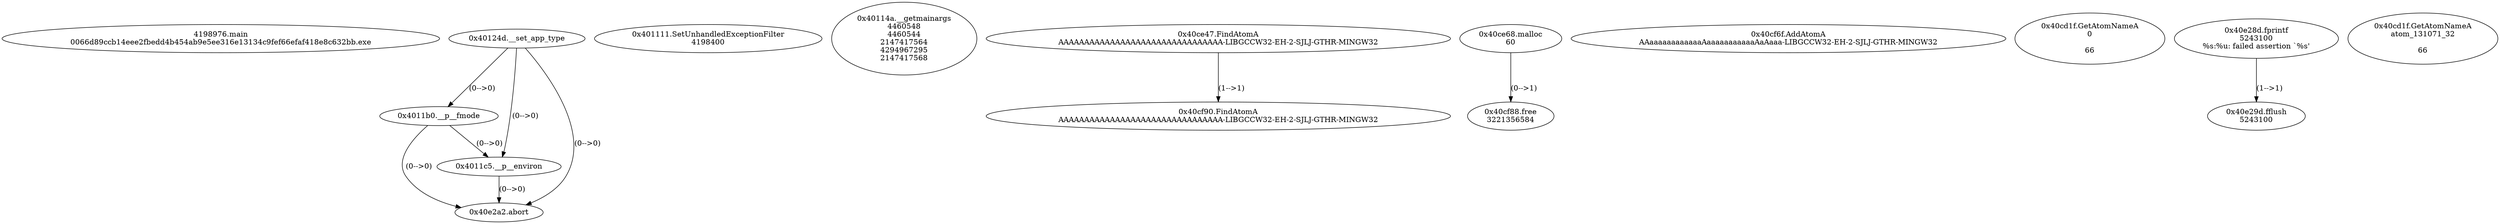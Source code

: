 // Global SCDG with merge call
digraph {
	0 [label="4198976.main
0066d89ccb14eee2fbedd4b454ab9e5ee316e13134c9fef66efaf418e8c632bb.exe"]
	1 [label="0x40124d.__set_app_type
"]
	2 [label="0x401111.SetUnhandledExceptionFilter
4198400"]
	3 [label="0x40114a.__getmainargs
4460548
4460544
2147417564
4294967295
2147417568"]
	4 [label="0x4011b0.__p__fmode
"]
	1 -> 4 [label="(0-->0)"]
	5 [label="0x4011c5.__p__environ
"]
	1 -> 5 [label="(0-->0)"]
	4 -> 5 [label="(0-->0)"]
	6 [label="0x40ce47.FindAtomA
AAAAAAAAAAAAAAAAAAAAAAAAAAAAAAAA-LIBGCCW32-EH-2-SJLJ-GTHR-MINGW32"]
	7 [label="0x40ce68.malloc
60"]
	8 [label="0x40cf6f.AddAtomA
AAaaaaaaaaaaaaAaaaaaaaaaaaAaAaaa-LIBGCCW32-EH-2-SJLJ-GTHR-MINGW32"]
	9 [label="0x40cf88.free
3221356584"]
	7 -> 9 [label="(0-->1)"]
	10 [label="0x40cf90.FindAtomA
AAAAAAAAAAAAAAAAAAAAAAAAAAAAAAAA-LIBGCCW32-EH-2-SJLJ-GTHR-MINGW32"]
	6 -> 10 [label="(1-->1)"]
	11 [label="0x40cd1f.GetAtomNameA
0

66"]
	12 [label="0x40e28d.fprintf
5243100
%s:%u: failed assertion `%s'
"]
	13 [label="0x40e29d.fflush
5243100"]
	12 -> 13 [label="(1-->1)"]
	14 [label="0x40e2a2.abort
"]
	1 -> 14 [label="(0-->0)"]
	4 -> 14 [label="(0-->0)"]
	5 -> 14 [label="(0-->0)"]
	15 [label="0x40cd1f.GetAtomNameA
atom_131071_32

66"]
}
